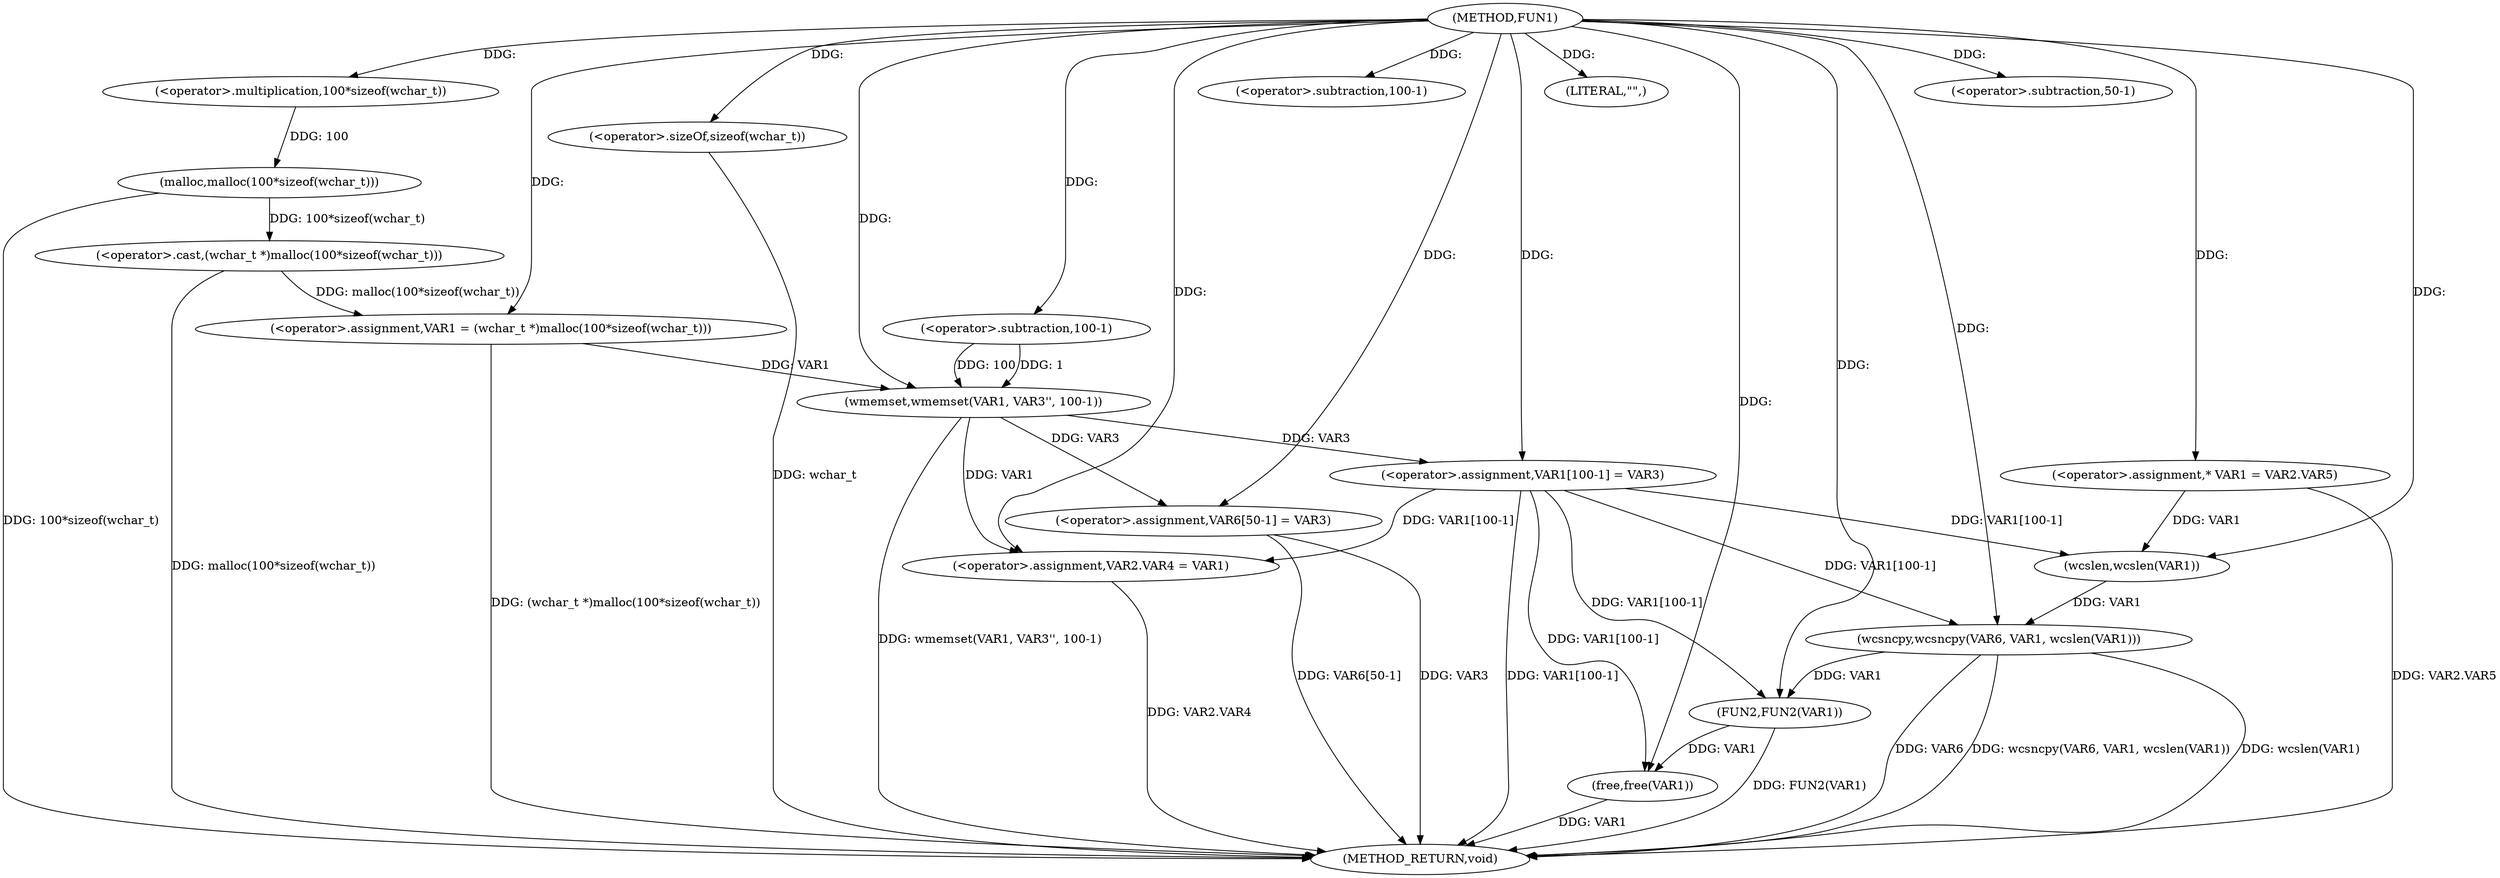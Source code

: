 digraph FUN1 {  
"1000100" [label = "(METHOD,FUN1)" ]
"1000156" [label = "(METHOD_RETURN,void)" ]
"1000104" [label = "(<operator>.assignment,VAR1 = (wchar_t *)malloc(100*sizeof(wchar_t)))" ]
"1000106" [label = "(<operator>.cast,(wchar_t *)malloc(100*sizeof(wchar_t)))" ]
"1000108" [label = "(malloc,malloc(100*sizeof(wchar_t)))" ]
"1000109" [label = "(<operator>.multiplication,100*sizeof(wchar_t))" ]
"1000111" [label = "(<operator>.sizeOf,sizeof(wchar_t))" ]
"1000113" [label = "(wmemset,wmemset(VAR1, VAR3'', 100-1))" ]
"1000116" [label = "(<operator>.subtraction,100-1)" ]
"1000119" [label = "(<operator>.assignment,VAR1[100-1] = VAR3)" ]
"1000122" [label = "(<operator>.subtraction,100-1)" ]
"1000126" [label = "(<operator>.assignment,VAR2.VAR4 = VAR1)" ]
"1000133" [label = "(<operator>.assignment,* VAR1 = VAR2.VAR5)" ]
"1000139" [label = "(LITERAL,\"\",)" ]
"1000140" [label = "(wcsncpy,wcsncpy(VAR6, VAR1, wcslen(VAR1)))" ]
"1000143" [label = "(wcslen,wcslen(VAR1))" ]
"1000145" [label = "(<operator>.assignment,VAR6[50-1] = VAR3)" ]
"1000148" [label = "(<operator>.subtraction,50-1)" ]
"1000152" [label = "(FUN2,FUN2(VAR1))" ]
"1000154" [label = "(free,free(VAR1))" ]
  "1000106" -> "1000156"  [ label = "DDG: malloc(100*sizeof(wchar_t))"] 
  "1000145" -> "1000156"  [ label = "DDG: VAR3"] 
  "1000140" -> "1000156"  [ label = "DDG: VAR6"] 
  "1000154" -> "1000156"  [ label = "DDG: VAR1"] 
  "1000126" -> "1000156"  [ label = "DDG: VAR2.VAR4"] 
  "1000145" -> "1000156"  [ label = "DDG: VAR6[50-1]"] 
  "1000140" -> "1000156"  [ label = "DDG: wcsncpy(VAR6, VAR1, wcslen(VAR1))"] 
  "1000152" -> "1000156"  [ label = "DDG: FUN2(VAR1)"] 
  "1000111" -> "1000156"  [ label = "DDG: wchar_t"] 
  "1000133" -> "1000156"  [ label = "DDG: VAR2.VAR5"] 
  "1000113" -> "1000156"  [ label = "DDG: wmemset(VAR1, VAR3'', 100-1)"] 
  "1000119" -> "1000156"  [ label = "DDG: VAR1[100-1]"] 
  "1000140" -> "1000156"  [ label = "DDG: wcslen(VAR1)"] 
  "1000104" -> "1000156"  [ label = "DDG: (wchar_t *)malloc(100*sizeof(wchar_t))"] 
  "1000108" -> "1000156"  [ label = "DDG: 100*sizeof(wchar_t)"] 
  "1000106" -> "1000104"  [ label = "DDG: malloc(100*sizeof(wchar_t))"] 
  "1000100" -> "1000104"  [ label = "DDG: "] 
  "1000108" -> "1000106"  [ label = "DDG: 100*sizeof(wchar_t)"] 
  "1000109" -> "1000108"  [ label = "DDG: 100"] 
  "1000100" -> "1000109"  [ label = "DDG: "] 
  "1000100" -> "1000111"  [ label = "DDG: "] 
  "1000104" -> "1000113"  [ label = "DDG: VAR1"] 
  "1000100" -> "1000113"  [ label = "DDG: "] 
  "1000116" -> "1000113"  [ label = "DDG: 100"] 
  "1000116" -> "1000113"  [ label = "DDG: 1"] 
  "1000100" -> "1000116"  [ label = "DDG: "] 
  "1000113" -> "1000119"  [ label = "DDG: VAR3"] 
  "1000100" -> "1000119"  [ label = "DDG: "] 
  "1000100" -> "1000122"  [ label = "DDG: "] 
  "1000113" -> "1000126"  [ label = "DDG: VAR1"] 
  "1000119" -> "1000126"  [ label = "DDG: VAR1[100-1]"] 
  "1000100" -> "1000126"  [ label = "DDG: "] 
  "1000100" -> "1000133"  [ label = "DDG: "] 
  "1000100" -> "1000139"  [ label = "DDG: "] 
  "1000100" -> "1000140"  [ label = "DDG: "] 
  "1000143" -> "1000140"  [ label = "DDG: VAR1"] 
  "1000119" -> "1000140"  [ label = "DDG: VAR1[100-1]"] 
  "1000133" -> "1000143"  [ label = "DDG: VAR1"] 
  "1000119" -> "1000143"  [ label = "DDG: VAR1[100-1]"] 
  "1000100" -> "1000143"  [ label = "DDG: "] 
  "1000100" -> "1000145"  [ label = "DDG: "] 
  "1000113" -> "1000145"  [ label = "DDG: VAR3"] 
  "1000100" -> "1000148"  [ label = "DDG: "] 
  "1000140" -> "1000152"  [ label = "DDG: VAR1"] 
  "1000119" -> "1000152"  [ label = "DDG: VAR1[100-1]"] 
  "1000100" -> "1000152"  [ label = "DDG: "] 
  "1000152" -> "1000154"  [ label = "DDG: VAR1"] 
  "1000119" -> "1000154"  [ label = "DDG: VAR1[100-1]"] 
  "1000100" -> "1000154"  [ label = "DDG: "] 
}
